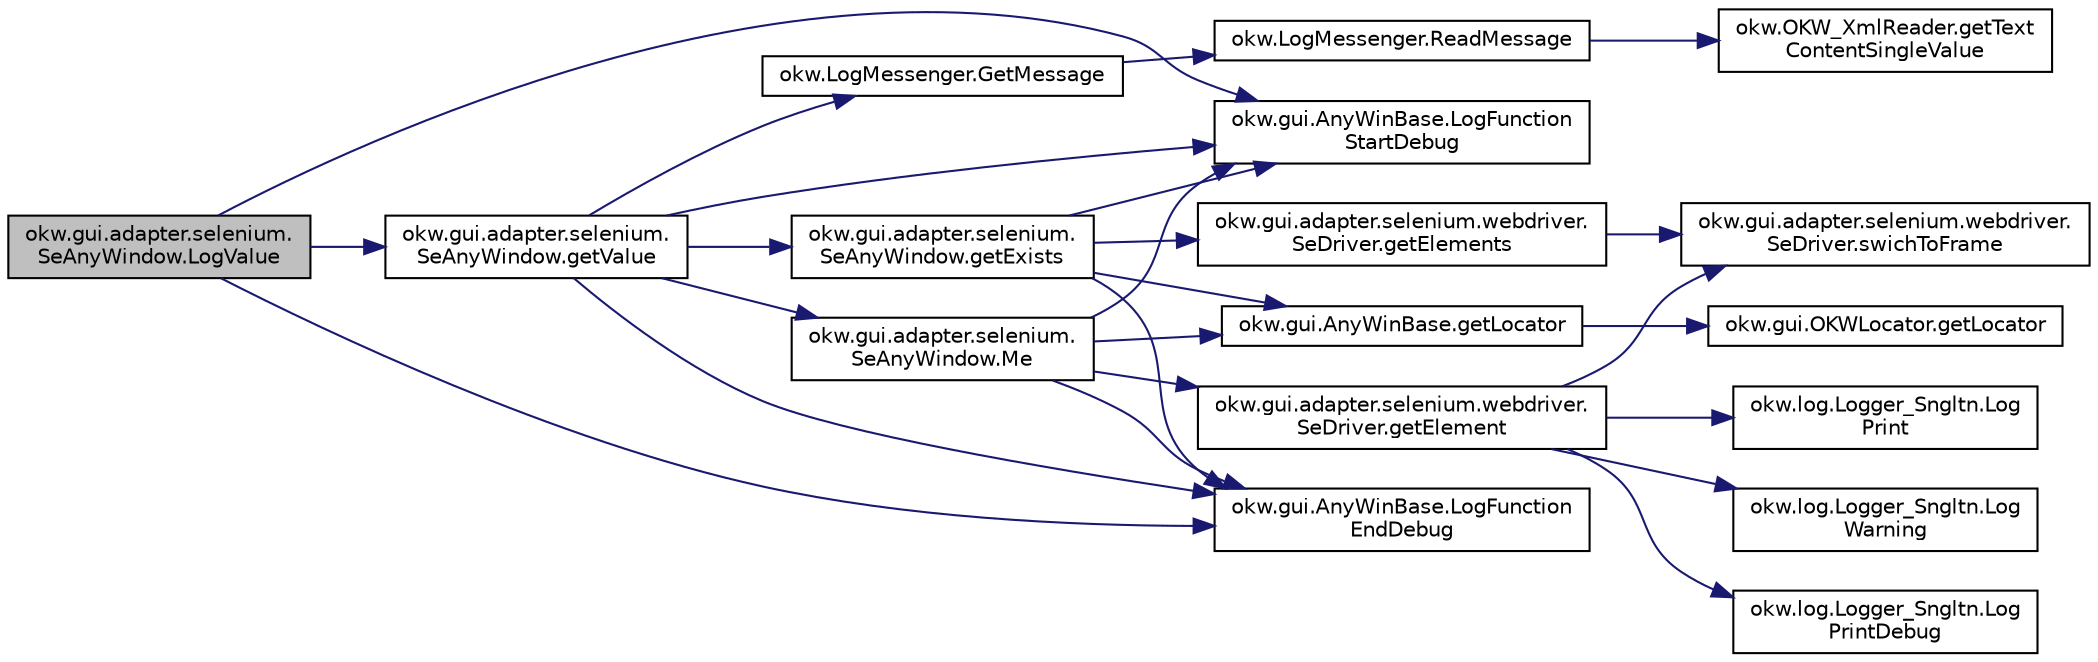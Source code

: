 digraph "okw.gui.adapter.selenium.SeAnyWindow.LogValue"
{
 // INTERACTIVE_SVG=YES
 // LATEX_PDF_SIZE
  edge [fontname="Helvetica",fontsize="10",labelfontname="Helvetica",labelfontsize="10"];
  node [fontname="Helvetica",fontsize="10",shape=record];
  rankdir="LR";
  Node274 [label="okw.gui.adapter.selenium.\lSeAnyWindow.LogValue",height=0.2,width=0.4,color="black", fillcolor="grey75", style="filled", fontcolor="black",tooltip="Ermittelt den Wert des Objktes für das Schlüsselwort Loggewert."];
  Node274 -> Node275 [color="midnightblue",fontsize="10",style="solid",fontname="Helvetica"];
  Node275 [label="okw.gui.AnyWinBase.LogFunction\lStartDebug",height=0.2,width=0.4,color="black", fillcolor="white", style="filled",URL="$classokw_1_1gui_1_1_any_win_base.html#abaab572bdbed7b471f659d5dd8c76853",tooltip="Methode ruft die Methode Logger.Instance.LogFunctionStartDebug(fps_FunctionName), und erweitert den g..."];
  Node274 -> Node276 [color="midnightblue",fontsize="10",style="solid",fontname="Helvetica"];
  Node276 [label="okw.gui.adapter.selenium.\lSeAnyWindow.getValue",height=0.2,width=0.4,color="black", fillcolor="white", style="filled",URL="$classokw_1_1gui_1_1adapter_1_1selenium_1_1_se_any_window.html#a5d60d6ec1ef41ea4f7cc4f1bf3c65fa1",tooltip="Liest den aktuellen Wert/Text aus dem HTML-Tag."];
  Node276 -> Node275 [color="midnightblue",fontsize="10",style="solid",fontname="Helvetica"];
  Node276 -> Node277 [color="midnightblue",fontsize="10",style="solid",fontname="Helvetica"];
  Node277 [label="okw.gui.adapter.selenium.\lSeAnyWindow.getExists",height=0.2,width=0.4,color="black", fillcolor="white", style="filled",URL="$classokw_1_1gui_1_1adapter_1_1selenium_1_1_se_any_window.html#ad806d20bf0e42d47e0aa5282532d3230",tooltip="Prüft die Existenz des aktuellen Objektes."];
  Node277 -> Node275 [color="midnightblue",fontsize="10",style="solid",fontname="Helvetica"];
  Node277 -> Node278 [color="midnightblue",fontsize="10",style="solid",fontname="Helvetica"];
  Node278 [label="okw.gui.AnyWinBase.getLocator",height=0.2,width=0.4,color="black", fillcolor="white", style="filled",URL="$classokw_1_1gui_1_1_any_win_base.html#a9929f6fae1f4e2c20df79d32d5bc79db",tooltip="Holt den vollständig (rekursiv) aufgelösten (z.B."];
  Node278 -> Node279 [color="midnightblue",fontsize="10",style="solid",fontname="Helvetica"];
  Node279 [label="okw.gui.OKWLocator.getLocator",height=0.2,width=0.4,color="black", fillcolor="white", style="filled",URL="$classokw_1_1gui_1_1_o_k_w_locator.html#adc74fc2125dd048dc1cb84e011f47ec8",tooltip="Holt den vollständig (rekursiv) aufgelösten des Locators."];
  Node277 -> Node280 [color="midnightblue",fontsize="10",style="solid",fontname="Helvetica"];
  Node280 [label="okw.gui.adapter.selenium.webdriver.\lSeDriver.getElements",height=0.2,width=0.4,color="black", fillcolor="white", style="filled",URL="$classokw_1_1gui_1_1adapter_1_1selenium_1_1webdriver_1_1_se_driver.html#af543e038c32b2dccdbf08f36bcc6ad3f",tooltip="Ermittelt das Webelement mit der gegebenen frameID und dem gegebenen Locator."];
  Node280 -> Node281 [color="midnightblue",fontsize="10",style="solid",fontname="Helvetica"];
  Node281 [label="okw.gui.adapter.selenium.webdriver.\lSeDriver.swichToFrame",height=0.2,width=0.4,color="black", fillcolor="white", style="filled",URL="$classokw_1_1gui_1_1adapter_1_1selenium_1_1webdriver_1_1_se_driver.html#a47eec72c911c05beb2127672daafb325",tooltip="Wechselt das aktuelle Frame auf das Frame mit der id=iframeID."];
  Node277 -> Node282 [color="midnightblue",fontsize="10",style="solid",fontname="Helvetica"];
  Node282 [label="okw.gui.AnyWinBase.LogFunction\lEndDebug",height=0.2,width=0.4,color="black", fillcolor="white", style="filled",URL="$classokw_1_1gui_1_1_any_win_base.html#a51cf50ace21902b3a5359316f53a7f3e",tooltip="Methode ruft die Methode Logger.Instance.LogFunctionEndDebug() auf."];
  Node276 -> Node283 [color="midnightblue",fontsize="10",style="solid",fontname="Helvetica"];
  Node283 [label="okw.LogMessenger.GetMessage",height=0.2,width=0.4,color="black", fillcolor="white", style="filled",URL="$classokw_1_1_log_messenger.html#af225d1f037d47b3b085175c09d78bdd2",tooltip="Holt die Log-Meldung für MethodeNmae/Textkey ohne weitere Parameter."];
  Node283 -> Node284 [color="midnightblue",fontsize="10",style="solid",fontname="Helvetica"];
  Node284 [label="okw.LogMessenger.ReadMessage",height=0.2,width=0.4,color="black", fillcolor="white", style="filled",URL="$classokw_1_1_log_messenger.html#a530cd6ab82ec82a04206a2e976ec06e3",tooltip="Interne Kernfunktion holt die Log-Meldung mit Platzhaltern aus der XML-Datei."];
  Node284 -> Node285 [color="midnightblue",fontsize="10",style="solid",fontname="Helvetica"];
  Node285 [label="okw.OKW_XmlReader.getText\lContentSingleValue",height=0.2,width=0.4,color="black", fillcolor="white", style="filled",URL="$classokw_1_1_o_k_w___xml_reader.html#ab920b5335a2e1429c14cc5f8e79f39eb",tooltip="Lies den TextContent eines Tag."];
  Node276 -> Node286 [color="midnightblue",fontsize="10",style="solid",fontname="Helvetica"];
  Node286 [label="okw.gui.adapter.selenium.\lSeAnyWindow.Me",height=0.2,width=0.4,color="black", fillcolor="white", style="filled",URL="$classokw_1_1gui_1_1adapter_1_1selenium_1_1_se_any_window.html#a8b42bf27f4660b4807375a57fa9de815",tooltip="Ermittelt aus dem gegebenen Locator das DOM-Elelement, welches das Objekt representiert."];
  Node286 -> Node275 [color="midnightblue",fontsize="10",style="solid",fontname="Helvetica"];
  Node286 -> Node287 [color="midnightblue",fontsize="10",style="solid",fontname="Helvetica"];
  Node287 [label="okw.gui.adapter.selenium.webdriver.\lSeDriver.getElement",height=0.2,width=0.4,color="black", fillcolor="white", style="filled",URL="$classokw_1_1gui_1_1adapter_1_1selenium_1_1webdriver_1_1_se_driver.html#a65a8400867355574525aa356a53d3ccf",tooltip="Ermittelt das Webelement mit der gegebenen frameID und dem gegebenen Locator."];
  Node287 -> Node281 [color="midnightblue",fontsize="10",style="solid",fontname="Helvetica"];
  Node287 -> Node288 [color="midnightblue",fontsize="10",style="solid",fontname="Helvetica"];
  Node288 [label="okw.log.Logger_Sngltn.Log\lPrint",height=0.2,width=0.4,color="black", fillcolor="white", style="filled",URL="$classokw_1_1log_1_1_logger___sngltn.html#a8ebceaddd6cc6963ddb8e08c72ea808c",tooltip="LogPrint Function: Prints the values of expressions to the results file."];
  Node287 -> Node289 [color="midnightblue",fontsize="10",style="solid",fontname="Helvetica"];
  Node289 [label="okw.log.Logger_Sngltn.Log\lWarning",height=0.2,width=0.4,color="black", fillcolor="white", style="filled",URL="$classokw_1_1log_1_1_logger___sngltn.html#a2c15e9b2cd0c6266f4c67b8cb00d92e5",tooltip="LogWarning Function: Logs a warning to the results file."];
  Node287 -> Node290 [color="midnightblue",fontsize="10",style="solid",fontname="Helvetica"];
  Node290 [label="okw.log.Logger_Sngltn.Log\lPrintDebug",height=0.2,width=0.4,color="black", fillcolor="white", style="filled",URL="$classokw_1_1log_1_1_logger___sngltn.html#a313f97c79ba4662d9daaf7f537dd02f4",tooltip="Loggt eine Nachricht."];
  Node286 -> Node278 [color="midnightblue",fontsize="10",style="solid",fontname="Helvetica"];
  Node286 -> Node282 [color="midnightblue",fontsize="10",style="solid",fontname="Helvetica"];
  Node276 -> Node282 [color="midnightblue",fontsize="10",style="solid",fontname="Helvetica"];
  Node274 -> Node282 [color="midnightblue",fontsize="10",style="solid",fontname="Helvetica"];
}
